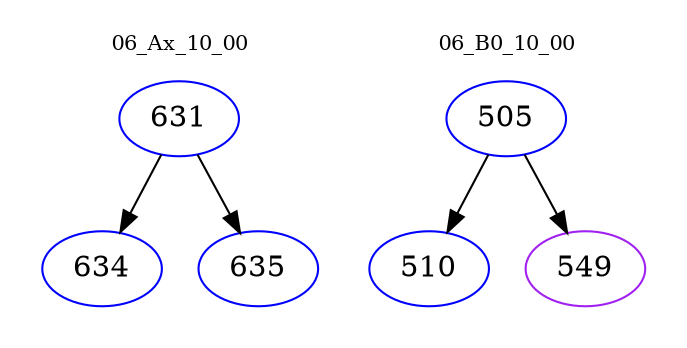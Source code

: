 digraph{
subgraph cluster_0 {
color = white
label = "06_Ax_10_00";
fontsize=10;
T0_631 [label="631", color="blue"]
T0_631 -> T0_634 [color="black"]
T0_634 [label="634", color="blue"]
T0_631 -> T0_635 [color="black"]
T0_635 [label="635", color="blue"]
}
subgraph cluster_1 {
color = white
label = "06_B0_10_00";
fontsize=10;
T1_505 [label="505", color="blue"]
T1_505 -> T1_510 [color="black"]
T1_510 [label="510", color="blue"]
T1_505 -> T1_549 [color="black"]
T1_549 [label="549", color="purple"]
}
}
